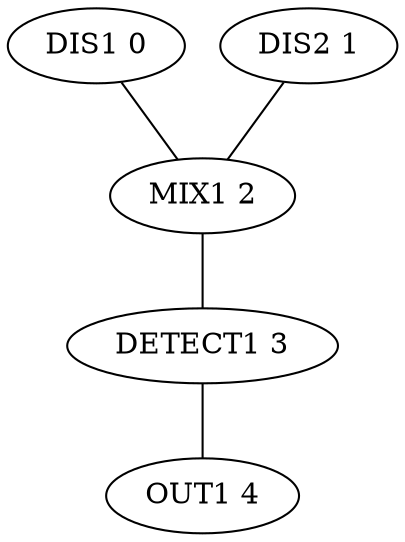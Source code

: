 graph "Tiny Dag" {
0 [label="DIS1 0"]
1 [label="DIS2 1"]
2 [label="MIX1 2"]
3 [label="DETECT1 3"]
4 [label="OUT1 4"]
0 -- 2
1 -- 2
2 -- 3
3 -- 4
}
